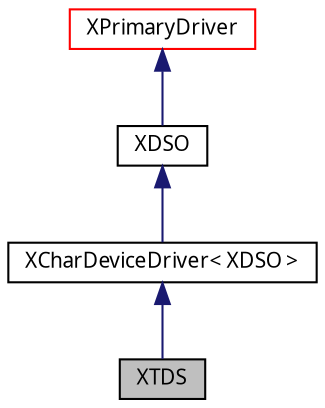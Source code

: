 digraph G
{
  edge [fontname="FreeSans.ttf",fontsize=10,labelfontname="FreeSans.ttf",labelfontsize=10];
  node [fontname="FreeSans.ttf",fontsize=10,shape=record];
  Node1 [label="XTDS",height=0.2,width=0.4,color="black", fillcolor="grey75", style="filled" fontcolor="black"];
  Node2 -> Node1 [dir=back,color="midnightblue",fontsize=10,style="solid",fontname="FreeSans.ttf"];
  Node2 [label="XCharDeviceDriver\< XDSO \>",height=0.2,width=0.4,color="black", fillcolor="white", style="filled",URL="$class_x_char_device_driver.html"];
  Node3 -> Node2 [dir=back,color="midnightblue",fontsize=10,style="solid",fontname="FreeSans.ttf"];
  Node3 [label="XDSO",height=0.2,width=0.4,color="black", fillcolor="white", style="filled",URL="$class_x_d_s_o.html"];
  Node4 -> Node3 [dir=back,color="midnightblue",fontsize=10,style="solid",fontname="FreeSans.ttf"];
  Node4 [label="XPrimaryDriver",height=0.2,width=0.4,color="red", fillcolor="white", style="filled",URL="$class_x_primary_driver.html"];
}
